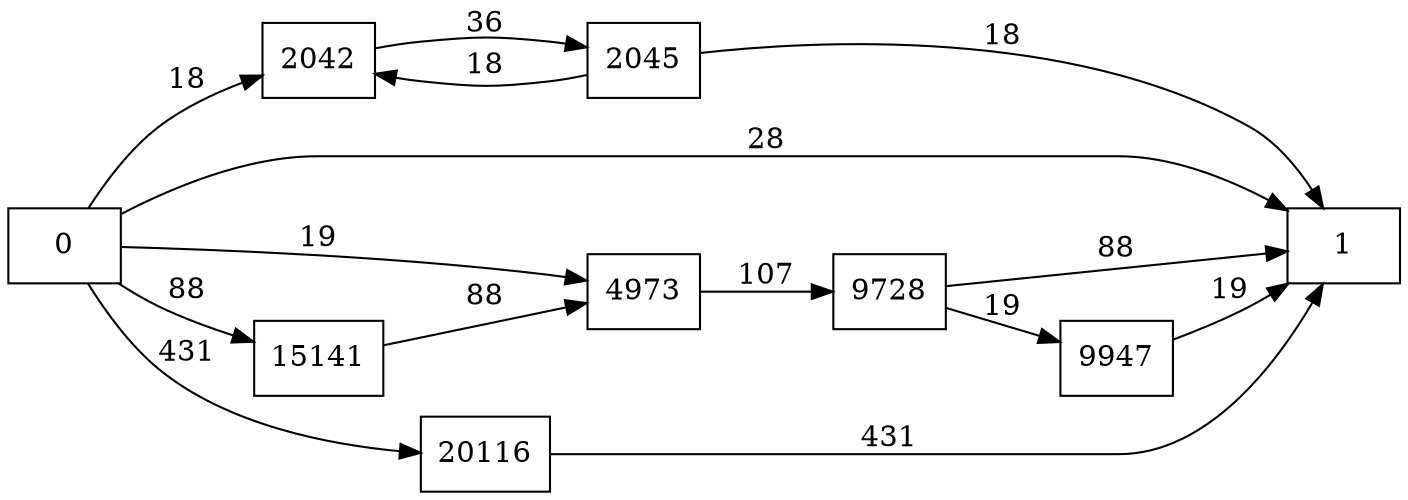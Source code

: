 digraph {
	graph [rankdir=LR]
	node [shape=rectangle]
	2042 -> 2045 [label=36]
	2045 -> 2042 [label=18]
	2045 -> 1 [label=18]
	4973 -> 9728 [label=107]
	9728 -> 1 [label=88]
	9728 -> 9947 [label=19]
	9947 -> 1 [label=19]
	15141 -> 4973 [label=88]
	20116 -> 1 [label=431]
	0 -> 4973 [label=19]
	0 -> 2042 [label=18]
	0 -> 1 [label=28]
	0 -> 15141 [label=88]
	0 -> 20116 [label=431]
}
